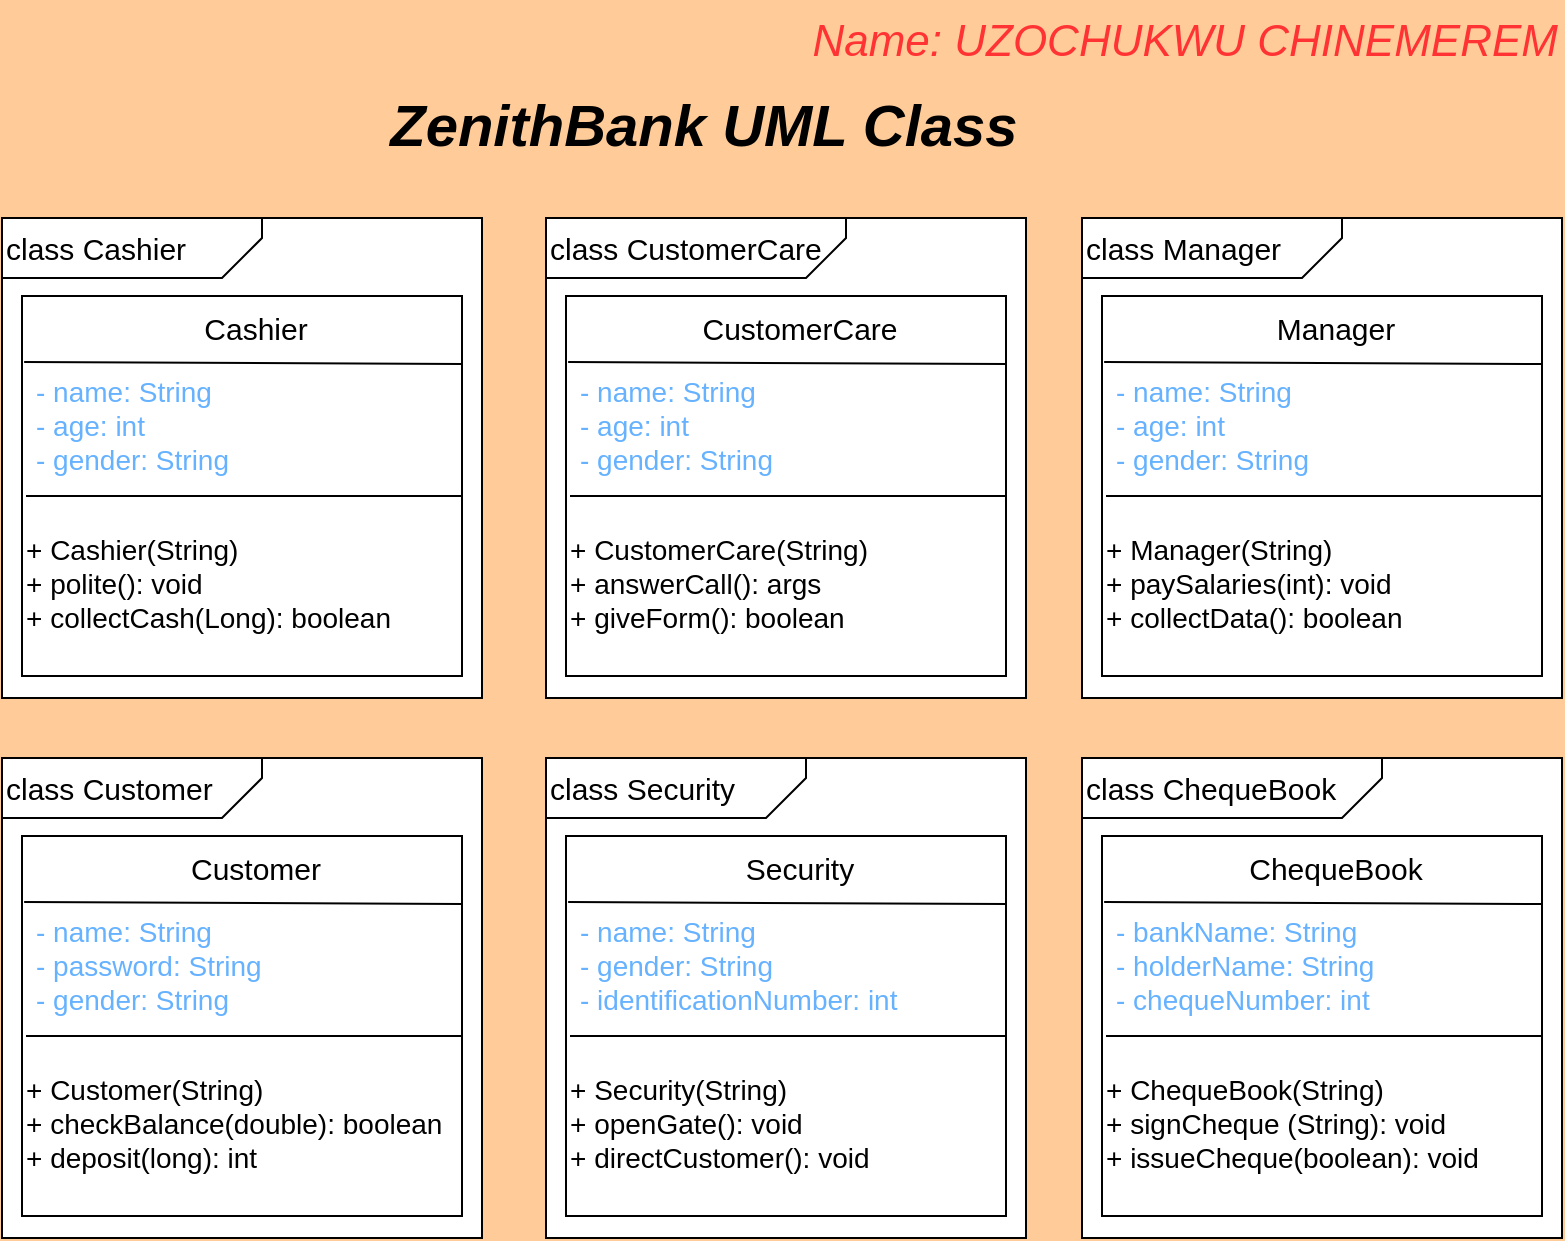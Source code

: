<mxfile version="17.4.1" type="device" pages="2"><diagram id="C5RBs43oDa-KdzZeNtuy" name="Page-1"><mxGraphModel dx="1243" dy="1798" grid="1" gridSize="10" guides="1" tooltips="1" connect="1" arrows="1" fold="1" page="1" pageScale="1" pageWidth="827" pageHeight="1169" background="#FFCC99" math="0" shadow="0"><root><mxCell id="WIyWlLk6GJQsqaUBKTNV-0"/><mxCell id="WIyWlLk6GJQsqaUBKTNV-1" parent="WIyWlLk6GJQsqaUBKTNV-0"/><mxCell id="4KR3CROqSdiyaucsun5U-2" value="" style="whiteSpace=wrap;html=1;aspect=fixed;" parent="WIyWlLk6GJQsqaUBKTNV-1" vertex="1"><mxGeometry x="292" y="103" width="240" height="240" as="geometry"/></mxCell><mxCell id="naNJWkZ8GteMNPUYQJ0v-1" value="" style="whiteSpace=wrap;html=1;aspect=fixed;" parent="WIyWlLk6GJQsqaUBKTNV-1" vertex="1"><mxGeometry x="20" y="103" width="240" height="240" as="geometry"/></mxCell><mxCell id="naNJWkZ8GteMNPUYQJ0v-8" value="" style="rounded=0;whiteSpace=wrap;html=1;" parent="WIyWlLk6GJQsqaUBKTNV-1" vertex="1"><mxGeometry x="30" y="142" width="220" height="190" as="geometry"/></mxCell><mxCell id="naNJWkZ8GteMNPUYQJ0v-0" value="" style="shape=card;whiteSpace=wrap;html=1;rotation=-180;size=20;" parent="WIyWlLk6GJQsqaUBKTNV-1" vertex="1"><mxGeometry x="292" y="103" width="150" height="30" as="geometry"/></mxCell><mxCell id="naNJWkZ8GteMNPUYQJ0v-2" value="&lt;font style=&quot;font-size: 15px&quot;&gt;class CustomerCare&lt;/font&gt;" style="text;html=1;strokeColor=none;fillColor=none;align=left;verticalAlign=middle;whiteSpace=wrap;rounded=0;" parent="WIyWlLk6GJQsqaUBKTNV-1" vertex="1"><mxGeometry x="292" y="103" width="140" height="30" as="geometry"/></mxCell><mxCell id="naNJWkZ8GteMNPUYQJ0v-4" value="&lt;font style=&quot;font-size: 15px&quot;&gt;Cashier&lt;/font&gt;" style="text;html=1;strokeColor=none;fillColor=none;align=center;verticalAlign=middle;whiteSpace=wrap;rounded=0;" parent="WIyWlLk6GJQsqaUBKTNV-1" vertex="1"><mxGeometry x="77" y="143" width="140" height="30" as="geometry"/></mxCell><mxCell id="naNJWkZ8GteMNPUYQJ0v-3" value="&lt;font style=&quot;font-size: 14px&quot; color=&quot;#66b2ff&quot;&gt;- name: String&lt;br&gt;- age: int&lt;br&gt;- gender: String&lt;/font&gt;" style="text;html=1;strokeColor=none;fillColor=none;align=left;verticalAlign=middle;whiteSpace=wrap;rounded=0;" parent="WIyWlLk6GJQsqaUBKTNV-1" vertex="1"><mxGeometry x="35" y="182" width="215" height="50" as="geometry"/></mxCell><mxCell id="naNJWkZ8GteMNPUYQJ0v-11" value="" style="endArrow=none;html=1;rounded=0;" parent="WIyWlLk6GJQsqaUBKTNV-1" edge="1"><mxGeometry width="50" height="50" relative="1" as="geometry"><mxPoint x="32" y="242" as="sourcePoint"/><mxPoint x="250" y="242" as="targetPoint"/></mxGeometry></mxCell><mxCell id="naNJWkZ8GteMNPUYQJ0v-13" value="" style="endArrow=none;html=1;rounded=0;exitX=-0.003;exitY=0.15;exitDx=0;exitDy=0;exitPerimeter=0;" parent="WIyWlLk6GJQsqaUBKTNV-1" edge="1"><mxGeometry width="50" height="50" relative="1" as="geometry"><mxPoint x="31.07" y="175" as="sourcePoint"/><mxPoint x="250" y="176" as="targetPoint"/></mxGeometry></mxCell><mxCell id="4KR3CROqSdiyaucsun5U-0" value="&lt;font style=&quot;font-size: 14px&quot;&gt;+ Cashier(String)&lt;br&gt;+ polite(): void&lt;br&gt;+ collectCash(Long): boolean&lt;/font&gt;" style="text;html=1;strokeColor=none;fillColor=none;align=left;verticalAlign=middle;whiteSpace=wrap;rounded=0;" parent="WIyWlLk6GJQsqaUBKTNV-1" vertex="1"><mxGeometry x="30" y="256" width="220" height="60" as="geometry"/></mxCell><mxCell id="4KR3CROqSdiyaucsun5U-3" value="" style="rounded=0;whiteSpace=wrap;html=1;" parent="WIyWlLk6GJQsqaUBKTNV-1" vertex="1"><mxGeometry x="302" y="142" width="220" height="190" as="geometry"/></mxCell><mxCell id="4KR3CROqSdiyaucsun5U-4" value="" style="shape=card;whiteSpace=wrap;html=1;rotation=-180;size=20;" parent="WIyWlLk6GJQsqaUBKTNV-1" vertex="1"><mxGeometry x="20" y="103" width="130" height="30" as="geometry"/></mxCell><mxCell id="4KR3CROqSdiyaucsun5U-5" value="&lt;font style=&quot;font-size: 15px&quot;&gt;class Cashier&lt;/font&gt;" style="text;html=1;strokeColor=none;fillColor=none;align=left;verticalAlign=middle;whiteSpace=wrap;rounded=0;" parent="WIyWlLk6GJQsqaUBKTNV-1" vertex="1"><mxGeometry x="20" y="103" width="110" height="30" as="geometry"/></mxCell><mxCell id="4KR3CROqSdiyaucsun5U-6" value="&lt;font style=&quot;font-size: 15px&quot;&gt;CustomerCare&lt;/font&gt;" style="text;html=1;strokeColor=none;fillColor=none;align=center;verticalAlign=middle;whiteSpace=wrap;rounded=0;" parent="WIyWlLk6GJQsqaUBKTNV-1" vertex="1"><mxGeometry x="349" y="143" width="140" height="30" as="geometry"/></mxCell><mxCell id="4KR3CROqSdiyaucsun5U-7" value="&lt;font style=&quot;font-size: 14px&quot; color=&quot;#66b2ff&quot;&gt;- name: String&lt;br&gt;- age: int&lt;br&gt;- gender: String&lt;/font&gt;" style="text;html=1;strokeColor=none;fillColor=none;align=left;verticalAlign=middle;whiteSpace=wrap;rounded=0;" parent="WIyWlLk6GJQsqaUBKTNV-1" vertex="1"><mxGeometry x="307" y="182" width="215" height="50" as="geometry"/></mxCell><mxCell id="4KR3CROqSdiyaucsun5U-8" value="" style="endArrow=none;html=1;rounded=0;" parent="WIyWlLk6GJQsqaUBKTNV-1" edge="1"><mxGeometry width="50" height="50" relative="1" as="geometry"><mxPoint x="304" y="242" as="sourcePoint"/><mxPoint x="522" y="242" as="targetPoint"/></mxGeometry></mxCell><mxCell id="4KR3CROqSdiyaucsun5U-9" value="" style="endArrow=none;html=1;rounded=0;exitX=-0.003;exitY=0.15;exitDx=0;exitDy=0;exitPerimeter=0;" parent="WIyWlLk6GJQsqaUBKTNV-1" edge="1"><mxGeometry width="50" height="50" relative="1" as="geometry"><mxPoint x="303.07" y="175" as="sourcePoint"/><mxPoint x="522" y="176" as="targetPoint"/></mxGeometry></mxCell><mxCell id="4KR3CROqSdiyaucsun5U-10" value="&lt;font style=&quot;font-size: 14px&quot;&gt;+ CustomerCare(String)&lt;br&gt;+ answerCall(): args&lt;br&gt;+ giveForm(): boolean&lt;/font&gt;" style="text;html=1;strokeColor=none;fillColor=none;align=left;verticalAlign=middle;whiteSpace=wrap;rounded=0;" parent="WIyWlLk6GJQsqaUBKTNV-1" vertex="1"><mxGeometry x="302" y="256" width="217" height="60" as="geometry"/></mxCell><mxCell id="4KR3CROqSdiyaucsun5U-38" value="" style="whiteSpace=wrap;html=1;aspect=fixed;" parent="WIyWlLk6GJQsqaUBKTNV-1" vertex="1"><mxGeometry x="560" y="103" width="240" height="240" as="geometry"/></mxCell><mxCell id="4KR3CROqSdiyaucsun5U-39" value="" style="rounded=0;whiteSpace=wrap;html=1;" parent="WIyWlLk6GJQsqaUBKTNV-1" vertex="1"><mxGeometry x="570" y="142" width="220" height="190" as="geometry"/></mxCell><mxCell id="4KR3CROqSdiyaucsun5U-40" value="" style="shape=card;whiteSpace=wrap;html=1;rotation=-180;size=20;" parent="WIyWlLk6GJQsqaUBKTNV-1" vertex="1"><mxGeometry x="560" y="103" width="130" height="30" as="geometry"/></mxCell><mxCell id="4KR3CROqSdiyaucsun5U-41" value="&lt;font style=&quot;font-size: 15px&quot;&gt;class Manager&lt;/font&gt;" style="text;html=1;strokeColor=none;fillColor=none;align=left;verticalAlign=middle;whiteSpace=wrap;rounded=0;" parent="WIyWlLk6GJQsqaUBKTNV-1" vertex="1"><mxGeometry x="560" y="103" width="110" height="30" as="geometry"/></mxCell><mxCell id="4KR3CROqSdiyaucsun5U-42" value="&lt;font style=&quot;font-size: 15px&quot;&gt;Manager&lt;/font&gt;" style="text;html=1;strokeColor=none;fillColor=none;align=center;verticalAlign=middle;whiteSpace=wrap;rounded=0;" parent="WIyWlLk6GJQsqaUBKTNV-1" vertex="1"><mxGeometry x="617" y="143" width="140" height="30" as="geometry"/></mxCell><mxCell id="4KR3CROqSdiyaucsun5U-43" value="&lt;font style=&quot;font-size: 14px&quot; color=&quot;#66b2ff&quot;&gt;- name: String&lt;br&gt;- age: int&lt;br&gt;- gender: String&lt;/font&gt;" style="text;html=1;strokeColor=none;fillColor=none;align=left;verticalAlign=middle;whiteSpace=wrap;rounded=0;" parent="WIyWlLk6GJQsqaUBKTNV-1" vertex="1"><mxGeometry x="575" y="182" width="215" height="50" as="geometry"/></mxCell><mxCell id="4KR3CROqSdiyaucsun5U-44" value="" style="endArrow=none;html=1;rounded=0;" parent="WIyWlLk6GJQsqaUBKTNV-1" edge="1"><mxGeometry width="50" height="50" relative="1" as="geometry"><mxPoint x="572" y="242" as="sourcePoint"/><mxPoint x="790" y="242" as="targetPoint"/></mxGeometry></mxCell><mxCell id="4KR3CROqSdiyaucsun5U-45" value="" style="endArrow=none;html=1;rounded=0;exitX=-0.003;exitY=0.15;exitDx=0;exitDy=0;exitPerimeter=0;" parent="WIyWlLk6GJQsqaUBKTNV-1" edge="1"><mxGeometry width="50" height="50" relative="1" as="geometry"><mxPoint x="571.07" y="175" as="sourcePoint"/><mxPoint x="790" y="176" as="targetPoint"/></mxGeometry></mxCell><mxCell id="4KR3CROqSdiyaucsun5U-46" value="&lt;font style=&quot;font-size: 14px&quot;&gt;+ Manager(String)&lt;br&gt;+ paySalaries(int): void&lt;br&gt;+ collectData(): boolean&lt;/font&gt;" style="text;html=1;strokeColor=none;fillColor=none;align=left;verticalAlign=middle;whiteSpace=wrap;rounded=0;" parent="WIyWlLk6GJQsqaUBKTNV-1" vertex="1"><mxGeometry x="570" y="256" width="220" height="60" as="geometry"/></mxCell><mxCell id="4KR3CROqSdiyaucsun5U-57" value="" style="whiteSpace=wrap;html=1;aspect=fixed;" parent="WIyWlLk6GJQsqaUBKTNV-1" vertex="1"><mxGeometry x="20" y="373" width="240" height="240" as="geometry"/></mxCell><mxCell id="4KR3CROqSdiyaucsun5U-58" value="" style="rounded=0;whiteSpace=wrap;html=1;" parent="WIyWlLk6GJQsqaUBKTNV-1" vertex="1"><mxGeometry x="30" y="412" width="220" height="190" as="geometry"/></mxCell><mxCell id="4KR3CROqSdiyaucsun5U-59" value="&lt;font style=&quot;font-size: 15px&quot;&gt;Customer&lt;/font&gt;" style="text;html=1;strokeColor=none;fillColor=none;align=center;verticalAlign=middle;whiteSpace=wrap;rounded=0;" parent="WIyWlLk6GJQsqaUBKTNV-1" vertex="1"><mxGeometry x="77" y="413" width="140" height="30" as="geometry"/></mxCell><mxCell id="4KR3CROqSdiyaucsun5U-60" value="&lt;font style=&quot;font-size: 14px&quot; color=&quot;#66b2ff&quot;&gt;- name: String&lt;br&gt;- password: String&lt;br&gt;- gender: String&lt;/font&gt;" style="text;html=1;strokeColor=none;fillColor=none;align=left;verticalAlign=middle;whiteSpace=wrap;rounded=0;" parent="WIyWlLk6GJQsqaUBKTNV-1" vertex="1"><mxGeometry x="35" y="452" width="215" height="50" as="geometry"/></mxCell><mxCell id="4KR3CROqSdiyaucsun5U-61" value="" style="endArrow=none;html=1;rounded=0;" parent="WIyWlLk6GJQsqaUBKTNV-1" edge="1"><mxGeometry width="50" height="50" relative="1" as="geometry"><mxPoint x="32" y="512" as="sourcePoint"/><mxPoint x="250" y="512" as="targetPoint"/></mxGeometry></mxCell><mxCell id="4KR3CROqSdiyaucsun5U-62" value="" style="endArrow=none;html=1;rounded=0;exitX=-0.003;exitY=0.15;exitDx=0;exitDy=0;exitPerimeter=0;" parent="WIyWlLk6GJQsqaUBKTNV-1" edge="1"><mxGeometry width="50" height="50" relative="1" as="geometry"><mxPoint x="31.07" y="445" as="sourcePoint"/><mxPoint x="250" y="446" as="targetPoint"/></mxGeometry></mxCell><mxCell id="4KR3CROqSdiyaucsun5U-63" value="&lt;font style=&quot;font-size: 14px&quot;&gt;+ Customer(String)&lt;br&gt;+ checkBalance(double): boolean&lt;br&gt;+ deposit(long): int&lt;/font&gt;" style="text;html=1;strokeColor=none;fillColor=none;align=left;verticalAlign=middle;whiteSpace=wrap;rounded=0;" parent="WIyWlLk6GJQsqaUBKTNV-1" vertex="1"><mxGeometry x="30" y="526" width="220" height="60" as="geometry"/></mxCell><mxCell id="4KR3CROqSdiyaucsun5U-64" value="" style="shape=card;whiteSpace=wrap;html=1;rotation=-180;size=20;" parent="WIyWlLk6GJQsqaUBKTNV-1" vertex="1"><mxGeometry x="20" y="373" width="130" height="30" as="geometry"/></mxCell><mxCell id="4KR3CROqSdiyaucsun5U-65" value="&lt;font style=&quot;font-size: 15px&quot;&gt;class Customer&lt;/font&gt;" style="text;html=1;strokeColor=none;fillColor=none;align=left;verticalAlign=middle;whiteSpace=wrap;rounded=0;" parent="WIyWlLk6GJQsqaUBKTNV-1" vertex="1"><mxGeometry x="20" y="373" width="110" height="30" as="geometry"/></mxCell><mxCell id="4KR3CROqSdiyaucsun5U-66" value="" style="whiteSpace=wrap;html=1;aspect=fixed;" parent="WIyWlLk6GJQsqaUBKTNV-1" vertex="1"><mxGeometry x="292" y="373" width="240" height="240" as="geometry"/></mxCell><mxCell id="4KR3CROqSdiyaucsun5U-67" value="" style="rounded=0;whiteSpace=wrap;html=1;" parent="WIyWlLk6GJQsqaUBKTNV-1" vertex="1"><mxGeometry x="302" y="412" width="220" height="190" as="geometry"/></mxCell><mxCell id="4KR3CROqSdiyaucsun5U-68" value="&lt;font style=&quot;font-size: 15px&quot;&gt;Security&lt;/font&gt;" style="text;html=1;strokeColor=none;fillColor=none;align=center;verticalAlign=middle;whiteSpace=wrap;rounded=0;" parent="WIyWlLk6GJQsqaUBKTNV-1" vertex="1"><mxGeometry x="349" y="413" width="140" height="30" as="geometry"/></mxCell><mxCell id="4KR3CROqSdiyaucsun5U-69" value="&lt;font style=&quot;font-size: 14px&quot; color=&quot;#66b2ff&quot;&gt;- name: String&lt;br&gt;- gender: String&lt;br&gt;- identificationNumber: int&lt;/font&gt;" style="text;html=1;strokeColor=none;fillColor=none;align=left;verticalAlign=middle;whiteSpace=wrap;rounded=0;" parent="WIyWlLk6GJQsqaUBKTNV-1" vertex="1"><mxGeometry x="307" y="452" width="215" height="50" as="geometry"/></mxCell><mxCell id="4KR3CROqSdiyaucsun5U-70" value="" style="endArrow=none;html=1;rounded=0;" parent="WIyWlLk6GJQsqaUBKTNV-1" edge="1"><mxGeometry width="50" height="50" relative="1" as="geometry"><mxPoint x="304" y="512" as="sourcePoint"/><mxPoint x="522" y="512" as="targetPoint"/></mxGeometry></mxCell><mxCell id="4KR3CROqSdiyaucsun5U-71" value="" style="endArrow=none;html=1;rounded=0;exitX=-0.003;exitY=0.15;exitDx=0;exitDy=0;exitPerimeter=0;" parent="WIyWlLk6GJQsqaUBKTNV-1" edge="1"><mxGeometry width="50" height="50" relative="1" as="geometry"><mxPoint x="303.07" y="445" as="sourcePoint"/><mxPoint x="522" y="446" as="targetPoint"/></mxGeometry></mxCell><mxCell id="4KR3CROqSdiyaucsun5U-72" value="&lt;font style=&quot;font-size: 14px&quot;&gt;+ Security(String)&lt;br&gt;+ openGate(): void&lt;br&gt;+ directCustomer(): void&lt;/font&gt;" style="text;html=1;strokeColor=none;fillColor=none;align=left;verticalAlign=middle;whiteSpace=wrap;rounded=0;" parent="WIyWlLk6GJQsqaUBKTNV-1" vertex="1"><mxGeometry x="302" y="526" width="220" height="60" as="geometry"/></mxCell><mxCell id="4KR3CROqSdiyaucsun5U-73" value="" style="shape=card;whiteSpace=wrap;html=1;rotation=-180;size=20;" parent="WIyWlLk6GJQsqaUBKTNV-1" vertex="1"><mxGeometry x="292" y="373" width="130" height="30" as="geometry"/></mxCell><mxCell id="4KR3CROqSdiyaucsun5U-74" value="&lt;font style=&quot;font-size: 15px&quot;&gt;class Security&lt;/font&gt;" style="text;html=1;strokeColor=none;fillColor=none;align=left;verticalAlign=middle;whiteSpace=wrap;rounded=0;" parent="WIyWlLk6GJQsqaUBKTNV-1" vertex="1"><mxGeometry x="292" y="373" width="110" height="30" as="geometry"/></mxCell><mxCell id="4KR3CROqSdiyaucsun5U-75" value="" style="whiteSpace=wrap;html=1;aspect=fixed;" parent="WIyWlLk6GJQsqaUBKTNV-1" vertex="1"><mxGeometry x="560" y="373" width="240" height="240" as="geometry"/></mxCell><mxCell id="4KR3CROqSdiyaucsun5U-76" value="" style="shape=card;whiteSpace=wrap;html=1;rotation=-180;size=20;" parent="WIyWlLk6GJQsqaUBKTNV-1" vertex="1"><mxGeometry x="560" y="373" width="150" height="30" as="geometry"/></mxCell><mxCell id="4KR3CROqSdiyaucsun5U-77" value="&lt;font style=&quot;font-size: 15px&quot;&gt;class ChequeBook&lt;/font&gt;" style="text;html=1;strokeColor=none;fillColor=none;align=left;verticalAlign=middle;whiteSpace=wrap;rounded=0;" parent="WIyWlLk6GJQsqaUBKTNV-1" vertex="1"><mxGeometry x="560" y="373" width="140" height="30" as="geometry"/></mxCell><mxCell id="4KR3CROqSdiyaucsun5U-78" value="" style="rounded=0;whiteSpace=wrap;html=1;" parent="WIyWlLk6GJQsqaUBKTNV-1" vertex="1"><mxGeometry x="570" y="412" width="220" height="190" as="geometry"/></mxCell><mxCell id="4KR3CROqSdiyaucsun5U-79" value="&lt;font style=&quot;font-size: 15px&quot;&gt;ChequeBook&lt;/font&gt;" style="text;html=1;strokeColor=none;fillColor=none;align=center;verticalAlign=middle;whiteSpace=wrap;rounded=0;" parent="WIyWlLk6GJQsqaUBKTNV-1" vertex="1"><mxGeometry x="617" y="413" width="140" height="30" as="geometry"/></mxCell><mxCell id="4KR3CROqSdiyaucsun5U-80" value="&lt;font style=&quot;font-size: 14px&quot; color=&quot;#66b2ff&quot;&gt;- bankName: String&lt;br&gt;- holderName: String&lt;br&gt;- chequeNumber: int&lt;/font&gt;" style="text;html=1;strokeColor=none;fillColor=none;align=left;verticalAlign=middle;whiteSpace=wrap;rounded=0;" parent="WIyWlLk6GJQsqaUBKTNV-1" vertex="1"><mxGeometry x="575" y="452" width="215" height="50" as="geometry"/></mxCell><mxCell id="4KR3CROqSdiyaucsun5U-81" value="" style="endArrow=none;html=1;rounded=0;" parent="WIyWlLk6GJQsqaUBKTNV-1" edge="1"><mxGeometry width="50" height="50" relative="1" as="geometry"><mxPoint x="572" y="512" as="sourcePoint"/><mxPoint x="790" y="512" as="targetPoint"/></mxGeometry></mxCell><mxCell id="4KR3CROqSdiyaucsun5U-82" value="" style="endArrow=none;html=1;rounded=0;exitX=-0.003;exitY=0.15;exitDx=0;exitDy=0;exitPerimeter=0;" parent="WIyWlLk6GJQsqaUBKTNV-1" edge="1"><mxGeometry width="50" height="50" relative="1" as="geometry"><mxPoint x="571.07" y="445" as="sourcePoint"/><mxPoint x="790" y="446" as="targetPoint"/></mxGeometry></mxCell><mxCell id="4KR3CROqSdiyaucsun5U-83" value="&lt;font style=&quot;font-size: 14px&quot;&gt;+ ChequeBook(String)&lt;br&gt;+ signCheque (String): void&lt;br&gt;+ issueCheque(boolean): void&lt;/font&gt;" style="text;html=1;strokeColor=none;fillColor=none;align=left;verticalAlign=middle;whiteSpace=wrap;rounded=0;" parent="WIyWlLk6GJQsqaUBKTNV-1" vertex="1"><mxGeometry x="570" y="526" width="217" height="60" as="geometry"/></mxCell><mxCell id="4KR3CROqSdiyaucsun5U-84" value="&lt;h1&gt;&lt;b&gt;&lt;font style=&quot;font-size: 29px&quot;&gt;&lt;i&gt;ZenithBank UML Class&amp;nbsp;&lt;/i&gt;&lt;/font&gt;&lt;/b&gt;&lt;/h1&gt;" style="text;html=1;strokeColor=none;fillColor=none;align=center;verticalAlign=middle;whiteSpace=wrap;rounded=0;fontSize=14;" parent="WIyWlLk6GJQsqaUBKTNV-1" vertex="1"><mxGeometry x="210" y="37" width="330" height="40" as="geometry"/></mxCell><mxCell id="mhfGZQI4GP-RUlz1ODKN-0" value="&lt;i&gt;&lt;font style=&quot;font-size: 22px&quot; color=&quot;#ff3333&quot;&gt;Name: UZOCHUKWU CHINEMEREM&lt;/font&gt;&lt;/i&gt;" style="text;html=1;strokeColor=none;fillColor=none;align=right;verticalAlign=middle;whiteSpace=wrap;rounded=0;fontSize=29;" parent="WIyWlLk6GJQsqaUBKTNV-1" vertex="1"><mxGeometry x="420" y="-3" width="380" height="30" as="geometry"/></mxCell></root></mxGraphModel></diagram><diagram id="pd2ul-iM7NqoGLGcugWJ" name="Page-2"><mxGraphModel dx="1350" dy="878" grid="1" gridSize="10" guides="1" tooltips="1" connect="1" arrows="1" fold="1" page="1" pageScale="1" pageWidth="850" pageHeight="1100" math="0" shadow="0"><root><mxCell id="0"/><mxCell id="1" parent="0"/></root></mxGraphModel></diagram></mxfile>